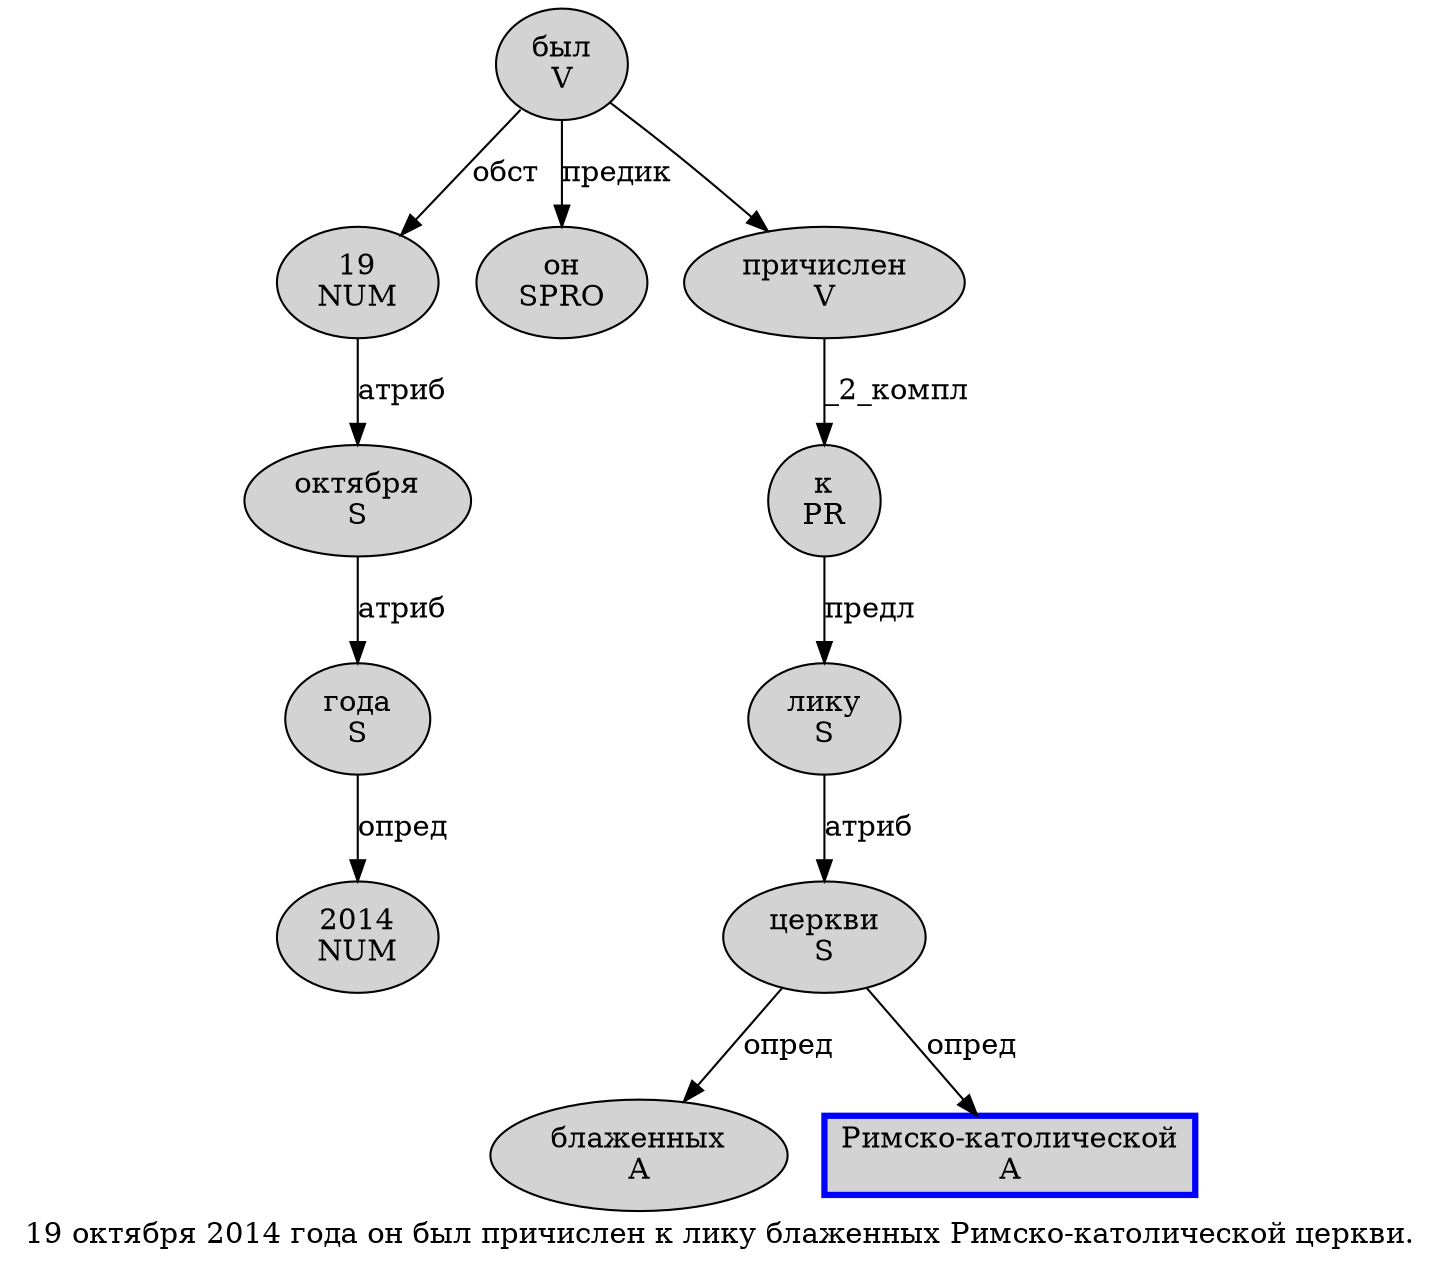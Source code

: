 digraph SENTENCE_1573 {
	graph [label="19 октября 2014 года он был причислен к лику блаженных Римско-католической церкви."]
	node [style=filled]
		0 [label="19
NUM" color="" fillcolor=lightgray penwidth=1 shape=ellipse]
		1 [label="октября
S" color="" fillcolor=lightgray penwidth=1 shape=ellipse]
		2 [label="2014
NUM" color="" fillcolor=lightgray penwidth=1 shape=ellipse]
		3 [label="года
S" color="" fillcolor=lightgray penwidth=1 shape=ellipse]
		4 [label="он
SPRO" color="" fillcolor=lightgray penwidth=1 shape=ellipse]
		5 [label="был
V" color="" fillcolor=lightgray penwidth=1 shape=ellipse]
		6 [label="причислен
V" color="" fillcolor=lightgray penwidth=1 shape=ellipse]
		7 [label="к
PR" color="" fillcolor=lightgray penwidth=1 shape=ellipse]
		8 [label="лику
S" color="" fillcolor=lightgray penwidth=1 shape=ellipse]
		9 [label="блаженных
A" color="" fillcolor=lightgray penwidth=1 shape=ellipse]
		10 [label="Римско-католической
A" color=blue fillcolor=lightgray penwidth=3 shape=box]
		11 [label="церкви
S" color="" fillcolor=lightgray penwidth=1 shape=ellipse]
			3 -> 2 [label="опред"]
			7 -> 8 [label="предл"]
			8 -> 11 [label="атриб"]
			6 -> 7 [label="_2_компл"]
			0 -> 1 [label="атриб"]
			1 -> 3 [label="атриб"]
			5 -> 0 [label="обст"]
			5 -> 4 [label="предик"]
			5 -> 6
			11 -> 9 [label="опред"]
			11 -> 10 [label="опред"]
}